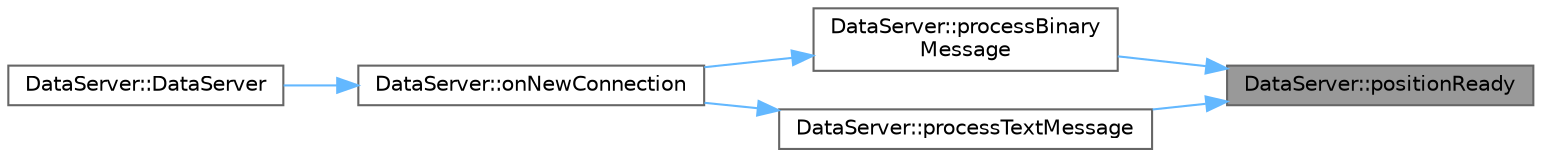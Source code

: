 digraph "DataServer::positionReady"
{
 // LATEX_PDF_SIZE
  bgcolor="transparent";
  edge [fontname=Helvetica,fontsize=10,labelfontname=Helvetica,labelfontsize=10];
  node [fontname=Helvetica,fontsize=10,shape=box,height=0.2,width=0.4];
  rankdir="RL";
  Node1 [id="Node000001",label="DataServer::positionReady",height=0.2,width=0.4,color="gray40", fillcolor="grey60", style="filled", fontcolor="black",tooltip="Signal emitted when a new position is ready."];
  Node1 -> Node2 [id="edge1_Node000001_Node000002",dir="back",color="steelblue1",style="solid",tooltip=" "];
  Node2 [id="Node000002",label="DataServer::processBinary\lMessage",height=0.2,width=0.4,color="grey40", fillcolor="white", style="filled",URL="$class_data_server.html#a268dc5b8cd61803572309c804bc5ea7b",tooltip="Processes incoming binary messages."];
  Node2 -> Node3 [id="edge2_Node000002_Node000003",dir="back",color="steelblue1",style="solid",tooltip=" "];
  Node3 [id="Node000003",label="DataServer::onNewConnection",height=0.2,width=0.4,color="grey40", fillcolor="white", style="filled",URL="$class_data_server.html#aa63462af0d6323d59cfb5638bfac703a",tooltip="Handles new client connections."];
  Node3 -> Node4 [id="edge3_Node000003_Node000004",dir="back",color="steelblue1",style="solid",tooltip=" "];
  Node4 [id="Node000004",label="DataServer::DataServer",height=0.2,width=0.4,color="grey40", fillcolor="white", style="filled",URL="$class_data_server.html#aa0570aacab6d7d00db68901cd43695dd",tooltip="Construct a new DataServer object."];
  Node1 -> Node5 [id="edge4_Node000001_Node000005",dir="back",color="steelblue1",style="solid",tooltip=" "];
  Node5 [id="Node000005",label="DataServer::processTextMessage",height=0.2,width=0.4,color="grey40", fillcolor="white", style="filled",URL="$class_data_server.html#a48864b6e647f46699b22ab69bef60f1c",tooltip="Processes incoming text messages."];
  Node5 -> Node3 [id="edge5_Node000005_Node000003",dir="back",color="steelblue1",style="solid",tooltip=" "];
}
